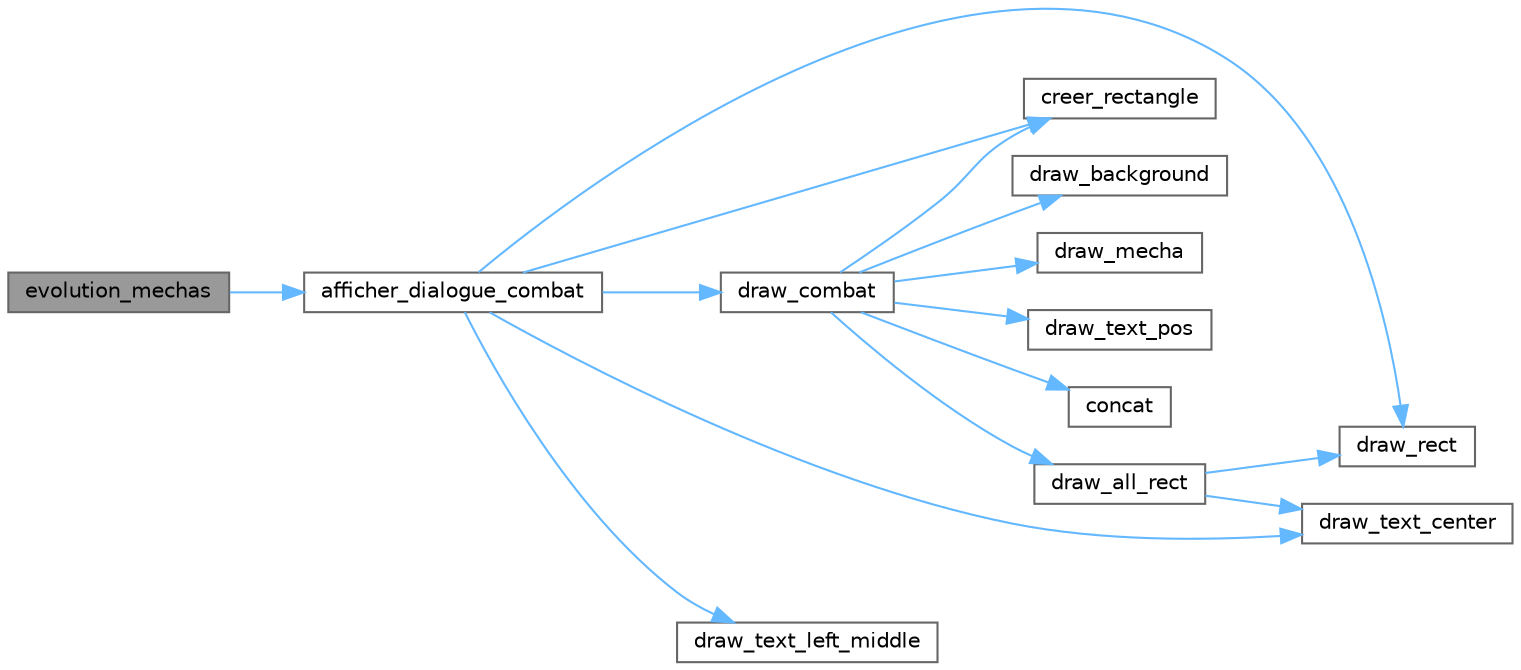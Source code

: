 digraph "evolution_mechas"
{
 // LATEX_PDF_SIZE
  bgcolor="transparent";
  edge [fontname=Helvetica,fontsize=10,labelfontname=Helvetica,labelfontsize=10];
  node [fontname=Helvetica,fontsize=10,shape=box,height=0.2,width=0.4];
  rankdir="LR";
  Node1 [id="Node000001",label="evolution_mechas",height=0.2,width=0.4,color="gray40", fillcolor="grey60", style="filled", fontcolor="black",tooltip="Gère l'évolution d'un Mecha joueur lorsqu'il atteint le niveau requis."];
  Node1 -> Node2 [id="edge1_Node000001_Node000002",color="steelblue1",style="solid",tooltip=" "];
  Node2 [id="Node000002",label="afficher_dialogue_combat",height=0.2,width=0.4,color="grey40", fillcolor="white", style="filled",URL="$affichage_8c.html#a1091893e7df87a967b878919b232b0d5",tooltip="Affiche un dialogue interactif durant un combat entre deux Méchas."];
  Node2 -> Node3 [id="edge2_Node000002_Node000003",color="steelblue1",style="solid",tooltip=" "];
  Node3 [id="Node000003",label="creer_rectangle",height=0.2,width=0.4,color="grey40", fillcolor="white", style="filled",URL="$affichage_8c.html#a7290dad76779d8dd7f48366a16812be8",tooltip="Initialise un rectangle avec ses dimensions, sa couleur et un texte optionnel."];
  Node2 -> Node4 [id="edge3_Node000002_Node000004",color="steelblue1",style="solid",tooltip=" "];
  Node4 [id="Node000004",label="draw_combat",height=0.2,width=0.4,color="grey40", fillcolor="white", style="filled",URL="$combat_8c.html#a159b2a6408c605d1fc9432689f92e3cb",tooltip="Affiche à l'écran tous les éléments graphiques d'un combat entre deux Mechas."];
  Node4 -> Node5 [id="edge4_Node000004_Node000005",color="steelblue1",style="solid",tooltip=" "];
  Node5 [id="Node000005",label="concat",height=0.2,width=0.4,color="grey40", fillcolor="white", style="filled",URL="$affichage_8c.html#afc970416ff2ee1d9f8351a288625f23a",tooltip="Concatène un entier à la fin d'une chaîne de caractères."];
  Node4 -> Node3 [id="edge5_Node000004_Node000003",color="steelblue1",style="solid",tooltip=" "];
  Node4 -> Node6 [id="edge6_Node000004_Node000006",color="steelblue1",style="solid",tooltip=" "];
  Node6 [id="Node000006",label="draw_all_rect",height=0.2,width=0.4,color="grey40", fillcolor="white", style="filled",URL="$affichage_8c.html#a4f7e45e8554e8971bdba352cf9838405",tooltip="Dessine plusieurs rectangles avec leurs textes centrés."];
  Node6 -> Node7 [id="edge7_Node000006_Node000007",color="steelblue1",style="solid",tooltip=" "];
  Node7 [id="Node000007",label="draw_rect",height=0.2,width=0.4,color="grey40", fillcolor="white", style="filled",URL="$affichage_8c.html#ab542b24175a0231f8530346fc8ab790f",tooltip="Dessine un rectangle coloré et son texte associé si présent."];
  Node6 -> Node8 [id="edge8_Node000006_Node000008",color="steelblue1",style="solid",tooltip=" "];
  Node8 [id="Node000008",label="draw_text_center",height=0.2,width=0.4,color="grey40", fillcolor="white", style="filled",URL="$affichage_8c.html#a390da1c2cd15fd5355de26bd34b3d3dc",tooltip="Dessine du texte centré dans un rectangle, ligne par ligne si nécessaire."];
  Node4 -> Node9 [id="edge9_Node000004_Node000009",color="steelblue1",style="solid",tooltip=" "];
  Node9 [id="Node000009",label="draw_background",height=0.2,width=0.4,color="grey40", fillcolor="white", style="filled",URL="$affichage_8c.html#a3d385ca0396c4c2b3001371505a410e4",tooltip="Affiche l'arrière-plan (background) actuel du jeu."];
  Node4 -> Node10 [id="edge10_Node000004_Node000010",color="steelblue1",style="solid",tooltip=" "];
  Node10 [id="Node000010",label="draw_mecha",height=0.2,width=0.4,color="grey40", fillcolor="white", style="filled",URL="$affichage_8c.html#ae63215d67a18f635b3a1c2e1464a0a6f",tooltip="Dessine un Mécha à l'écran avec la texture correspondant à son orientation."];
  Node4 -> Node11 [id="edge11_Node000004_Node000011",color="steelblue1",style="solid",tooltip=" "];
  Node11 [id="Node000011",label="draw_text_pos",height=0.2,width=0.4,color="grey40", fillcolor="white", style="filled",URL="$affichage_8c.html#ac0e780352c4ab1739b9e31be92740c2d",tooltip="Dessine du texte à une position spécifique à l'écran, avec gestion des retours à la ligne."];
  Node2 -> Node7 [id="edge12_Node000002_Node000007",color="steelblue1",style="solid",tooltip=" "];
  Node2 -> Node8 [id="edge13_Node000002_Node000008",color="steelblue1",style="solid",tooltip=" "];
  Node2 -> Node12 [id="edge14_Node000002_Node000012",color="steelblue1",style="solid",tooltip=" "];
  Node12 [id="Node000012",label="draw_text_left_middle",height=0.2,width=0.4,color="grey40", fillcolor="white", style="filled",URL="$affichage_8c.html#ab54c358911a2ed823f20797846583531",tooltip="Dessine un texte centré verticalement et aligné à gauche dans un rectangle."];
}
